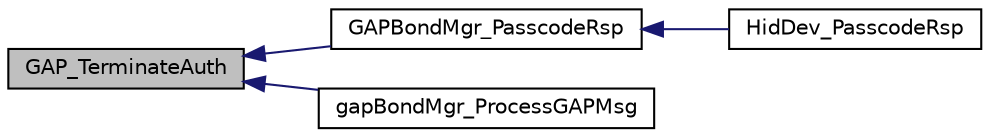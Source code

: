 digraph "GAP_TerminateAuth"
{
  edge [fontname="Helvetica",fontsize="10",labelfontname="Helvetica",labelfontsize="10"];
  node [fontname="Helvetica",fontsize="10",shape=record];
  rankdir="LR";
  Node1 [label="GAP_TerminateAuth",height=0.2,width=0.4,color="black", fillcolor="grey75", style="filled" fontcolor="black"];
  Node1 -> Node2 [dir="back",color="midnightblue",fontsize="10",style="solid",fontname="Helvetica"];
  Node2 [label="GAPBondMgr_PasscodeRsp",height=0.2,width=0.4,color="black", fillcolor="white", style="filled",URL="$group___g_a_p_r_o_l_e_s___b_o_n_d_m_g_r___a_p_i.html#ga3fed7c7c4af15a9f59b89374cdac5447",tooltip="Respond to a passcode request. "];
  Node2 -> Node3 [dir="back",color="midnightblue",fontsize="10",style="solid",fontname="Helvetica"];
  Node3 [label="HidDev_PasscodeRsp",height=0.2,width=0.4,color="black", fillcolor="white", style="filled",URL="$hiddev_8h.html#a907100cc8f52da99f70f79cde0edd456"];
  Node1 -> Node4 [dir="back",color="midnightblue",fontsize="10",style="solid",fontname="Helvetica"];
  Node4 [label="gapBondMgr_ProcessGAPMsg",height=0.2,width=0.4,color="black", fillcolor="white", style="filled",URL="$group___g_a_p_r_o_l_e_s___b_o_n_d_m_g_r___a_p_i.html#ga2c38f9823fb69e94a9fab1b8b88cc682",tooltip="This is a bypass mechanism to allow the bond manager to process GAP messages. "];
}
